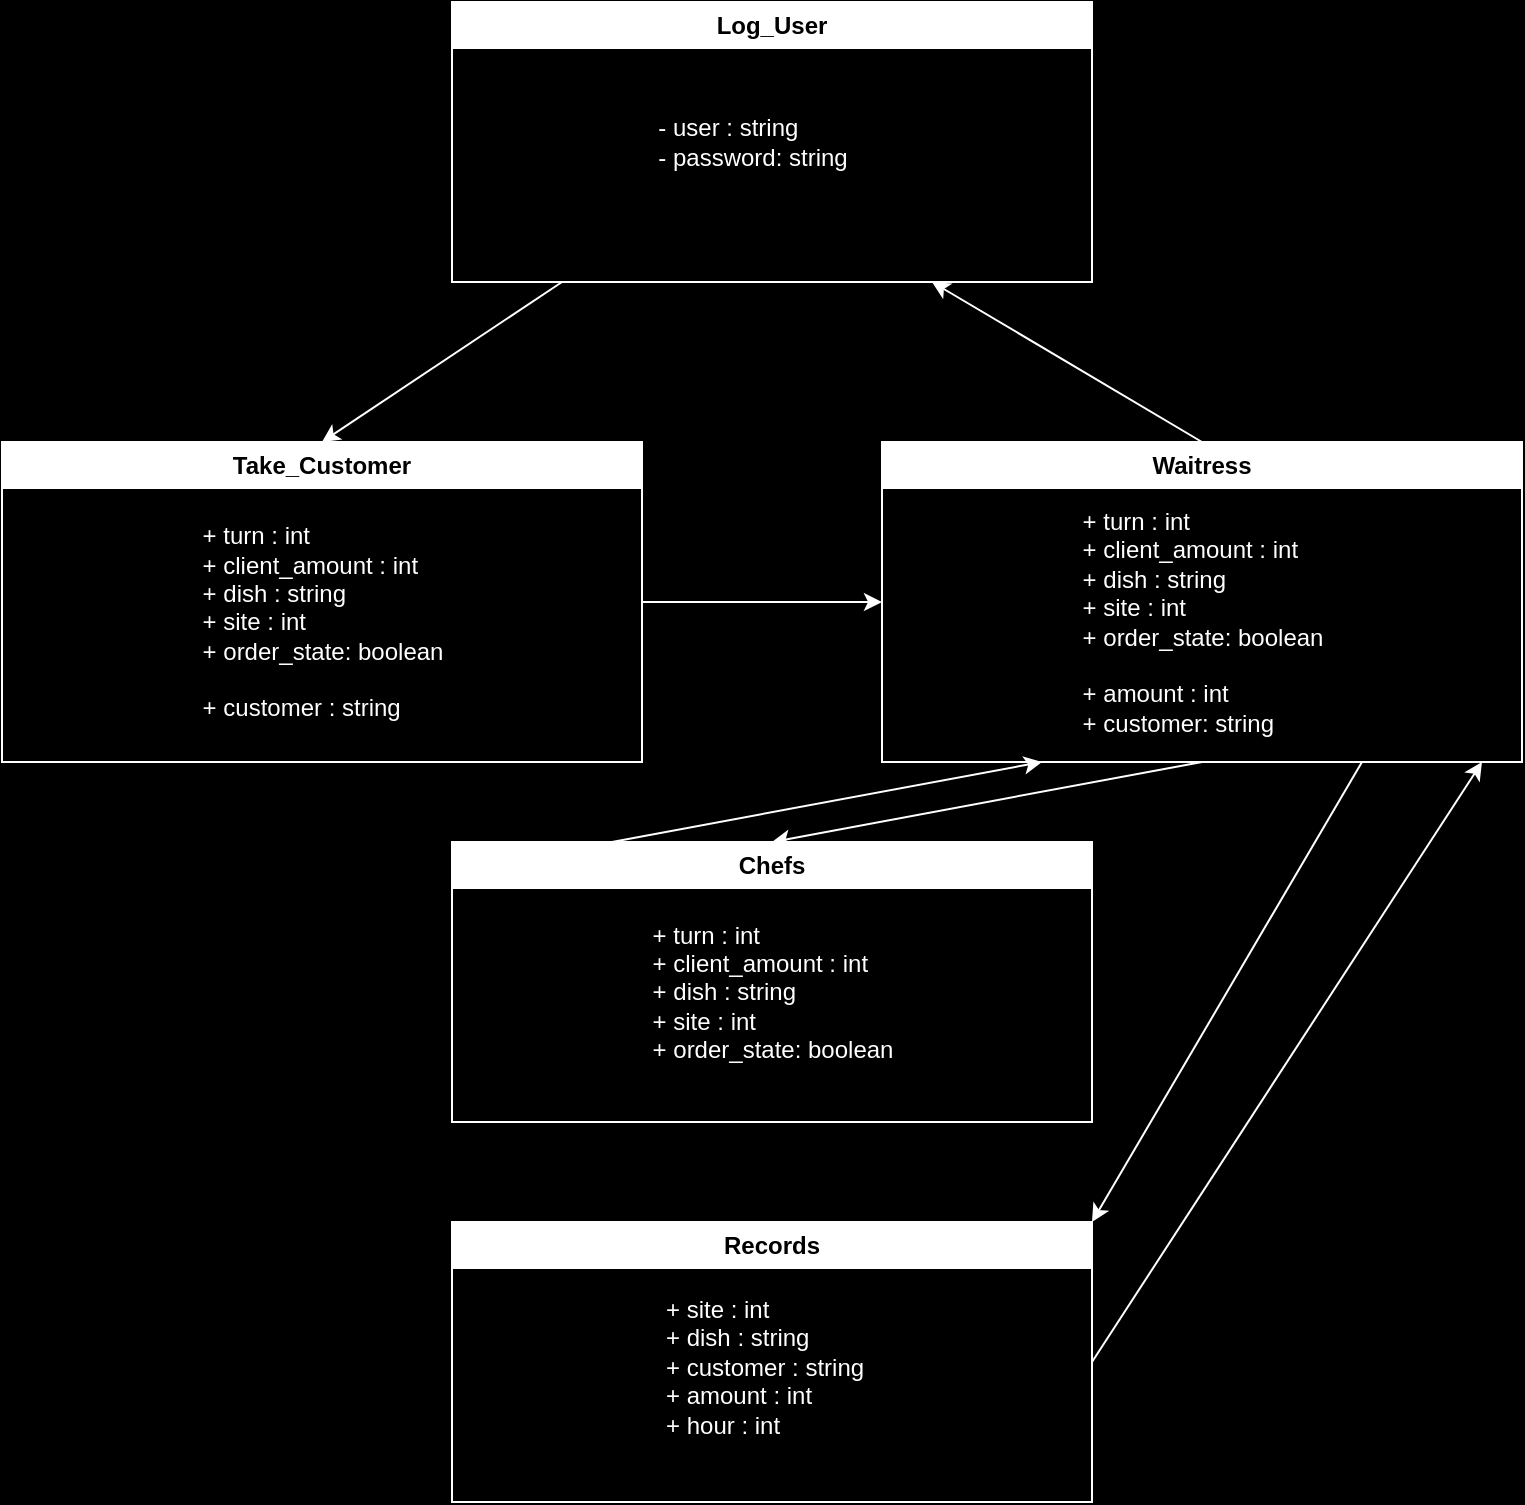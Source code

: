 <mxfile>
    <diagram id="CJ22yRhWq410uwr694k9" name="Page-1">
        <mxGraphModel dx="1169" dy="1126" grid="1" gridSize="10" guides="1" tooltips="1" connect="1" arrows="1" fold="1" page="1" pageScale="1" pageWidth="850" pageHeight="1100" background="#000000" math="0" shadow="0">
            <root>
                <mxCell id="0"/>
                <mxCell id="1" parent="0"/>
                <mxCell id="13" style="edgeStyle=none;html=1;entryX=0.5;entryY=0;entryDx=0;entryDy=0;strokeColor=#FFFFFF;" edge="1" parent="1" source="2" target="4">
                    <mxGeometry relative="1" as="geometry"/>
                </mxCell>
                <mxCell id="2" value="Log_User" style="swimlane;whiteSpace=wrap;html=1;strokeColor=#FFFFFF;" vertex="1" parent="1">
                    <mxGeometry x="265" y="60" width="320" height="140" as="geometry"/>
                </mxCell>
                <mxCell id="10" value="&lt;div style=&quot;text-align: justify;&quot;&gt;&lt;font color=&quot;#ffffff&quot;&gt;- user : string&lt;/font&gt;&lt;/div&gt;&lt;div style=&quot;text-align: justify;&quot;&gt;&lt;font color=&quot;#ffffff&quot;&gt;- password: string&lt;/font&gt;&lt;/div&gt;" style="text;html=1;align=center;verticalAlign=middle;resizable=0;points=[];autosize=1;strokeColor=none;fillColor=none;" vertex="1" parent="2">
                    <mxGeometry x="90" y="50" width="120" height="40" as="geometry"/>
                </mxCell>
                <mxCell id="14" style="edgeStyle=none;html=1;exitX=1;exitY=0.5;exitDx=0;exitDy=0;entryX=0;entryY=0.5;entryDx=0;entryDy=0;strokeColor=#FFFFFF;" edge="1" parent="1" source="4" target="5">
                    <mxGeometry relative="1" as="geometry"/>
                </mxCell>
                <mxCell id="4" value="Take_Customer" style="swimlane;whiteSpace=wrap;html=1;strokeColor=#FFFFFF;" vertex="1" parent="1">
                    <mxGeometry x="40" y="280" width="320" height="160" as="geometry"/>
                </mxCell>
                <mxCell id="12" value="&lt;div style=&quot;text-align: justify;&quot;&gt;&lt;font color=&quot;#ffffff&quot;&gt;+ turn : int&lt;/font&gt;&lt;/div&gt;&lt;div style=&quot;text-align: justify;&quot;&gt;&lt;font color=&quot;#ffffff&quot;&gt;+ client_amount : int&lt;/font&gt;&lt;/div&gt;&lt;div style=&quot;text-align: justify;&quot;&gt;&lt;font color=&quot;#ffffff&quot;&gt;+ dish : string&lt;/font&gt;&lt;/div&gt;&lt;div style=&quot;text-align: justify;&quot;&gt;&lt;font color=&quot;#ffffff&quot;&gt;+ site : int&amp;nbsp;&amp;nbsp;&lt;/font&gt;&lt;/div&gt;&lt;div style=&quot;text-align: justify;&quot;&gt;&lt;font color=&quot;#ffffff&quot;&gt;+ order_state: boolean&lt;/font&gt;&lt;/div&gt;&lt;div style=&quot;text-align: justify;&quot;&gt;&lt;font color=&quot;#ffffff&quot;&gt;&lt;br&gt;&lt;/font&gt;&lt;/div&gt;&lt;div style=&quot;text-align: justify;&quot;&gt;&lt;font color=&quot;#ffffff&quot;&gt;+ customer : string&lt;/font&gt;&lt;/div&gt;" style="text;html=1;align=center;verticalAlign=middle;resizable=0;points=[];autosize=1;strokeColor=none;fillColor=none;" vertex="1" parent="4">
                    <mxGeometry x="90" y="35" width="140" height="110" as="geometry"/>
                </mxCell>
                <mxCell id="15" style="edgeStyle=none;html=1;exitX=0.5;exitY=1;exitDx=0;exitDy=0;entryX=0.5;entryY=0;entryDx=0;entryDy=0;strokeColor=#FFFFFF;" edge="1" parent="1" source="5" target="6">
                    <mxGeometry relative="1" as="geometry"/>
                </mxCell>
                <mxCell id="25" style="edgeStyle=none;html=1;exitX=0.75;exitY=1;exitDx=0;exitDy=0;entryX=1;entryY=0;entryDx=0;entryDy=0;strokeColor=#FFFFFF;" edge="1" parent="1" source="5" target="7">
                    <mxGeometry relative="1" as="geometry"/>
                </mxCell>
                <mxCell id="27" style="edgeStyle=none;html=1;exitX=0.5;exitY=0;exitDx=0;exitDy=0;entryX=0.75;entryY=1;entryDx=0;entryDy=0;strokeColor=#FFFFFF;" edge="1" parent="1" source="5" target="2">
                    <mxGeometry relative="1" as="geometry"/>
                </mxCell>
                <mxCell id="5" value="Waitress" style="swimlane;whiteSpace=wrap;html=1;strokeColor=#FFFFFF;" vertex="1" parent="1">
                    <mxGeometry x="480" y="280" width="320" height="160" as="geometry"/>
                </mxCell>
                <mxCell id="11" value="&lt;div style=&quot;text-align: justify;&quot;&gt;&lt;font color=&quot;#ffffff&quot;&gt;+ turn : int&lt;/font&gt;&lt;/div&gt;&lt;div style=&quot;text-align: justify;&quot;&gt;&lt;font color=&quot;#ffffff&quot;&gt;+ client_amount : int&lt;/font&gt;&lt;/div&gt;&lt;div style=&quot;text-align: justify;&quot;&gt;&lt;font color=&quot;#ffffff&quot;&gt;+ dish : string&lt;/font&gt;&lt;/div&gt;&lt;div style=&quot;text-align: justify;&quot;&gt;&lt;font color=&quot;#ffffff&quot;&gt;+ site : int&amp;nbsp;&amp;nbsp;&lt;/font&gt;&lt;/div&gt;&lt;div style=&quot;text-align: justify;&quot;&gt;&lt;font color=&quot;#ffffff&quot;&gt;+ order_state: boolean&lt;/font&gt;&lt;/div&gt;&lt;div style=&quot;text-align: justify;&quot;&gt;&lt;font color=&quot;#ffffff&quot;&gt;&lt;br&gt;&lt;/font&gt;&lt;/div&gt;&lt;div style=&quot;text-align: justify;&quot;&gt;&lt;font color=&quot;#ffffff&quot;&gt;+ amount : int&lt;/font&gt;&lt;/div&gt;&lt;div style=&quot;text-align: justify;&quot;&gt;&lt;font color=&quot;#ffffff&quot;&gt;+ customer: string&lt;/font&gt;&lt;/div&gt;" style="text;html=1;align=center;verticalAlign=middle;resizable=0;points=[];autosize=1;strokeColor=none;fillColor=none;" vertex="1" parent="5">
                    <mxGeometry x="90" y="25" width="140" height="130" as="geometry"/>
                </mxCell>
                <mxCell id="16" style="edgeStyle=none;html=1;exitX=0.25;exitY=0;exitDx=0;exitDy=0;entryX=0.25;entryY=1;entryDx=0;entryDy=0;strokeColor=#FFFFFF;" edge="1" parent="1" source="6" target="5">
                    <mxGeometry relative="1" as="geometry"/>
                </mxCell>
                <mxCell id="6" value="Chefs" style="swimlane;whiteSpace=wrap;html=1;strokeColor=#FFFFFF;" vertex="1" parent="1">
                    <mxGeometry x="265" y="480" width="320" height="140" as="geometry"/>
                </mxCell>
                <mxCell id="8" value="&lt;div style=&quot;text-align: justify;&quot;&gt;&lt;font color=&quot;#ffffff&quot;&gt;+ turn : int&lt;/font&gt;&lt;/div&gt;&lt;div style=&quot;text-align: justify;&quot;&gt;&lt;font color=&quot;#ffffff&quot;&gt;+ client_amount : int&lt;/font&gt;&lt;/div&gt;&lt;div style=&quot;text-align: justify;&quot;&gt;&lt;font color=&quot;#ffffff&quot;&gt;+ dish : string&lt;/font&gt;&lt;/div&gt;&lt;div style=&quot;text-align: justify;&quot;&gt;&lt;font color=&quot;#ffffff&quot;&gt;+ site : int&amp;nbsp;&amp;nbsp;&lt;/font&gt;&lt;/div&gt;&lt;div style=&quot;text-align: justify;&quot;&gt;&lt;font color=&quot;#ffffff&quot;&gt;+ order_state: boolean&lt;/font&gt;&lt;/div&gt;" style="text;html=1;align=center;verticalAlign=middle;resizable=0;points=[];autosize=1;strokeColor=none;fillColor=none;" vertex="1" parent="6">
                    <mxGeometry x="90" y="30" width="140" height="90" as="geometry"/>
                </mxCell>
                <mxCell id="26" style="edgeStyle=none;html=1;exitX=1;exitY=0.5;exitDx=0;exitDy=0;strokeColor=#FFFFFF;" edge="1" parent="1" source="7">
                    <mxGeometry relative="1" as="geometry">
                        <mxPoint x="780" y="440" as="targetPoint"/>
                    </mxGeometry>
                </mxCell>
                <mxCell id="7" value="Records" style="swimlane;whiteSpace=wrap;html=1;strokeColor=#FFFFFF;" vertex="1" parent="1">
                    <mxGeometry x="265" y="670" width="320" height="140" as="geometry"/>
                </mxCell>
                <mxCell id="9" value="&lt;div style=&quot;&quot;&gt;&lt;font color=&quot;#ffffff&quot;&gt;&lt;span style=&quot;background-color: initial;&quot;&gt;+ site : int&amp;nbsp;&lt;/span&gt;&lt;br&gt;&lt;/font&gt;&lt;/div&gt;&lt;div style=&quot;&quot;&gt;&lt;span style=&quot;background-color: initial;&quot;&gt;&lt;font color=&quot;#ffffff&quot;&gt;+ dish : string&lt;/font&gt;&lt;/span&gt;&lt;/div&gt;&lt;div style=&quot;&quot;&gt;&lt;span style=&quot;background-color: initial;&quot;&gt;&lt;font color=&quot;#ffffff&quot;&gt;+ customer : string&lt;/font&gt;&lt;/span&gt;&lt;/div&gt;&lt;div style=&quot;&quot;&gt;&lt;span style=&quot;background-color: initial;&quot;&gt;&lt;font color=&quot;#ffffff&quot;&gt;+ amount : int&lt;/font&gt;&lt;/span&gt;&lt;/div&gt;&lt;div style=&quot;&quot;&gt;&lt;span style=&quot;background-color: initial;&quot;&gt;&lt;font color=&quot;#ffffff&quot;&gt;+ hour : int&lt;/font&gt;&lt;/span&gt;&lt;/div&gt;" style="text;whiteSpace=wrap;html=1;align=left;" vertex="1" parent="7">
                    <mxGeometry x="105" y="30" width="130" height="110" as="geometry"/>
                </mxCell>
            </root>
        </mxGraphModel>
    </diagram>
</mxfile>